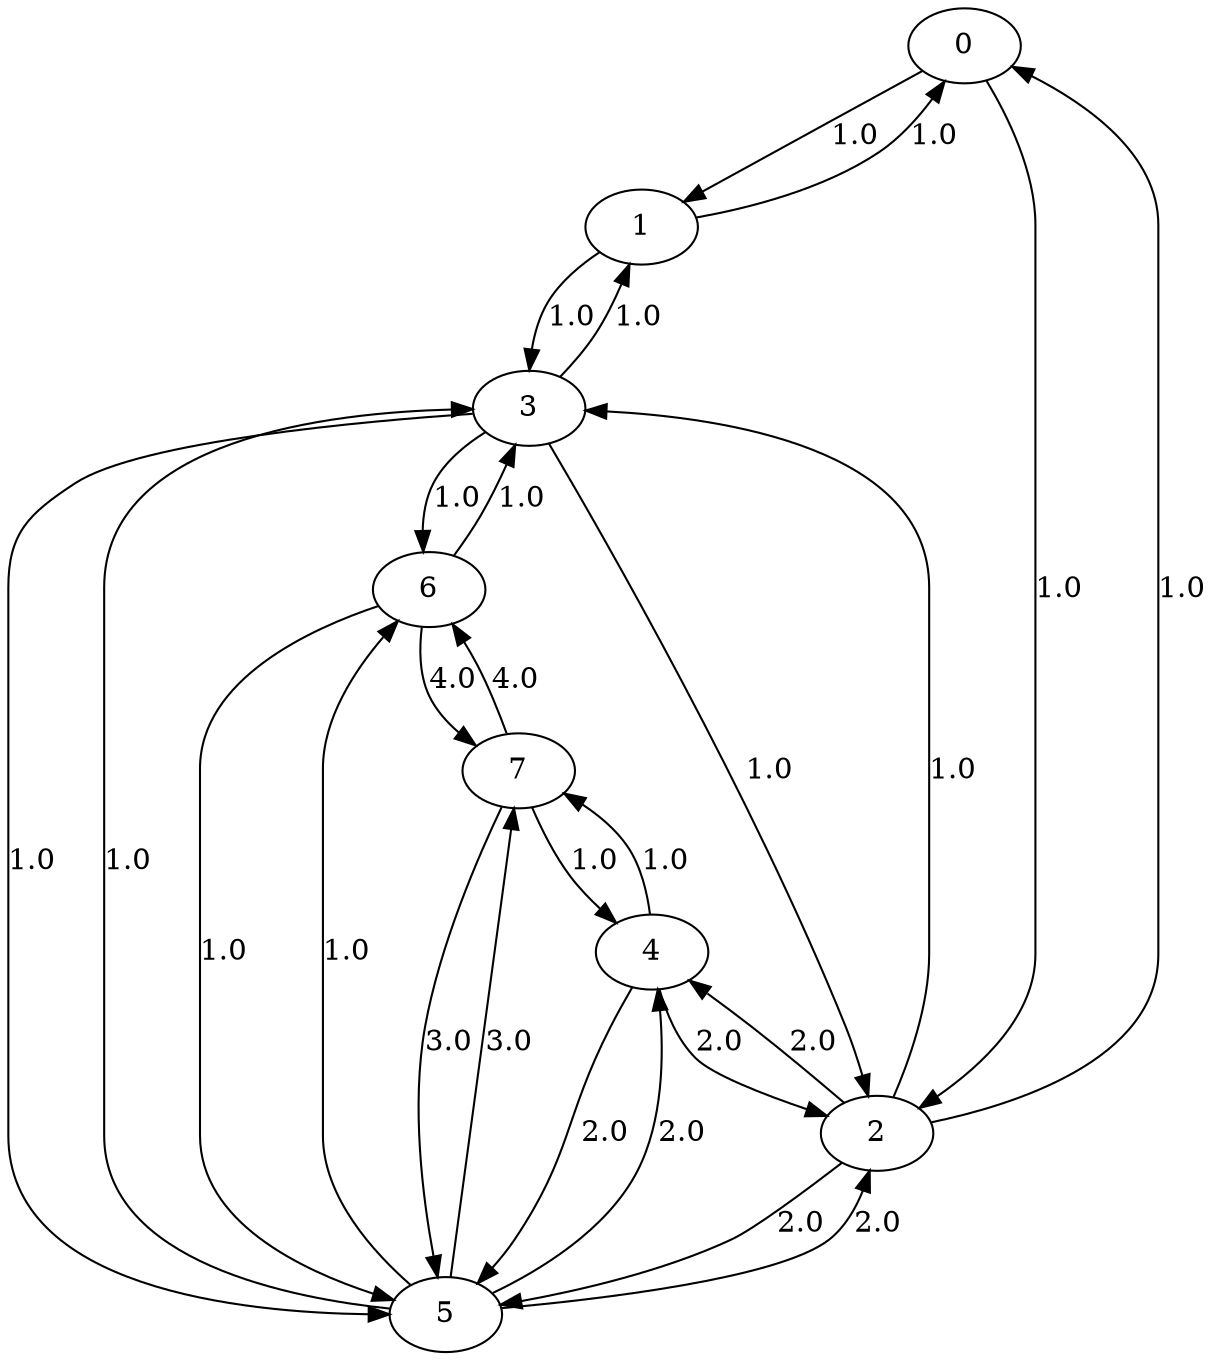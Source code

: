 digraph G {
0[label = 0];
1[label = 1];
2[label = 2];
3[label = 3];
4[label = 4];
5[label = 5];
6[label = 6];
7[label = 7];
0 -> 1[label = 1.0];
0 -> 2[label = 1.0];
1 -> 0[label = 1.0];
1 -> 3[label = 1.0];
2 -> 0[label = 1.0];
2 -> 3[label = 1.0];
2 -> 4[label = 2.0];
2 -> 5[label = 2.0];
3 -> 1[label = 1.0];
3 -> 2[label = 1.0];
3 -> 5[label = 1.0];
3 -> 6[label = 1.0];
4 -> 2[label = 2.0];
4 -> 5[label = 2.0];
4 -> 7[label = 1.0];
5 -> 2[label = 2.0];
5 -> 3[label = 1.0];
5 -> 4[label = 2.0];
5 -> 6[label = 1.0];
5 -> 7[label = 3.0];
6 -> 3[label = 1.0];
6 -> 5[label = 1.0];
6 -> 7[label = 4.0];
7 -> 4[label = 1.0];
7 -> 5[label = 3.0];
7 -> 6[label = 4.0];
}